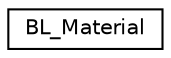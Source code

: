 digraph G
{
  edge [fontname="Helvetica",fontsize="10",labelfontname="Helvetica",labelfontsize="10"];
  node [fontname="Helvetica",fontsize="10",shape=record];
  rankdir=LR;
  Node1 [label="BL_Material",height=0.2,width=0.4,color="black", fillcolor="white", style="filled",URL="$d3/de1/classBL__Material.html"];
}
